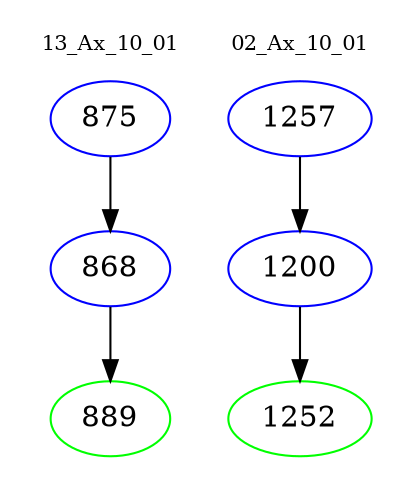 digraph{
subgraph cluster_0 {
color = white
label = "13_Ax_10_01";
fontsize=10;
T0_875 [label="875", color="blue"]
T0_875 -> T0_868 [color="black"]
T0_868 [label="868", color="blue"]
T0_868 -> T0_889 [color="black"]
T0_889 [label="889", color="green"]
}
subgraph cluster_1 {
color = white
label = "02_Ax_10_01";
fontsize=10;
T1_1257 [label="1257", color="blue"]
T1_1257 -> T1_1200 [color="black"]
T1_1200 [label="1200", color="blue"]
T1_1200 -> T1_1252 [color="black"]
T1_1252 [label="1252", color="green"]
}
}
